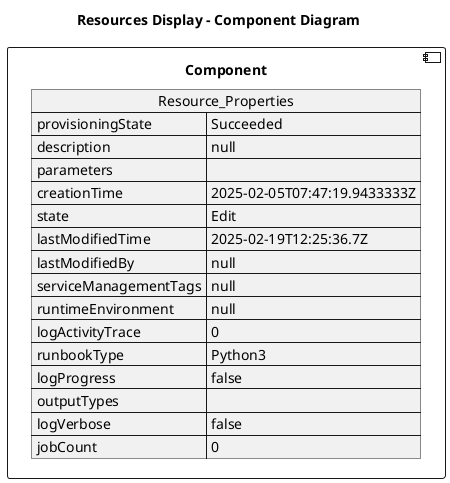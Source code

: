 @startuml

title Resources Display - Component Diagram

component Component {

json  Resource_Properties {
  "provisioningState": "Succeeded",
  "description": null,
  "parameters": {},
  "creationTime": "2025-02-05T07:47:19.9433333Z",
  "state": "Edit",
  "lastModifiedTime": "2025-02-19T12:25:36.7Z",
  "lastModifiedBy": null,
  "serviceManagementTags": null,
  "runtimeEnvironment": null,
  "logActivityTrace": 0,
  "runbookType": "Python3",
  "logProgress": false,
  "outputTypes": [],
  "logVerbose": false,
  "jobCount": 0
}
}
@enduml
